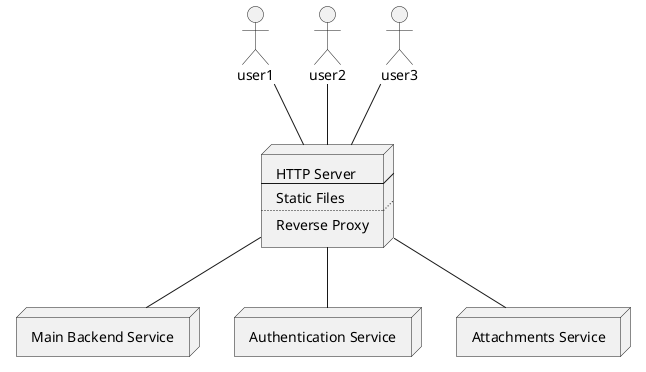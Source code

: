 @startuml

actor user1
actor user2
actor user3

node HTTPServer [
HTTP Server
---
Static Files
....
Reverse Proxy
]

node Main [
Main Backend Service
]

node Auth [
Authentication Service
]

node Attachments [
Attachments Service
]

user1 -- HTTPServer
user2 -- HTTPServer
user3 -- HTTPServer

HTTPServer -- Main
HTTPServer -- Auth
HTTPServer -- Attachments

@enduml